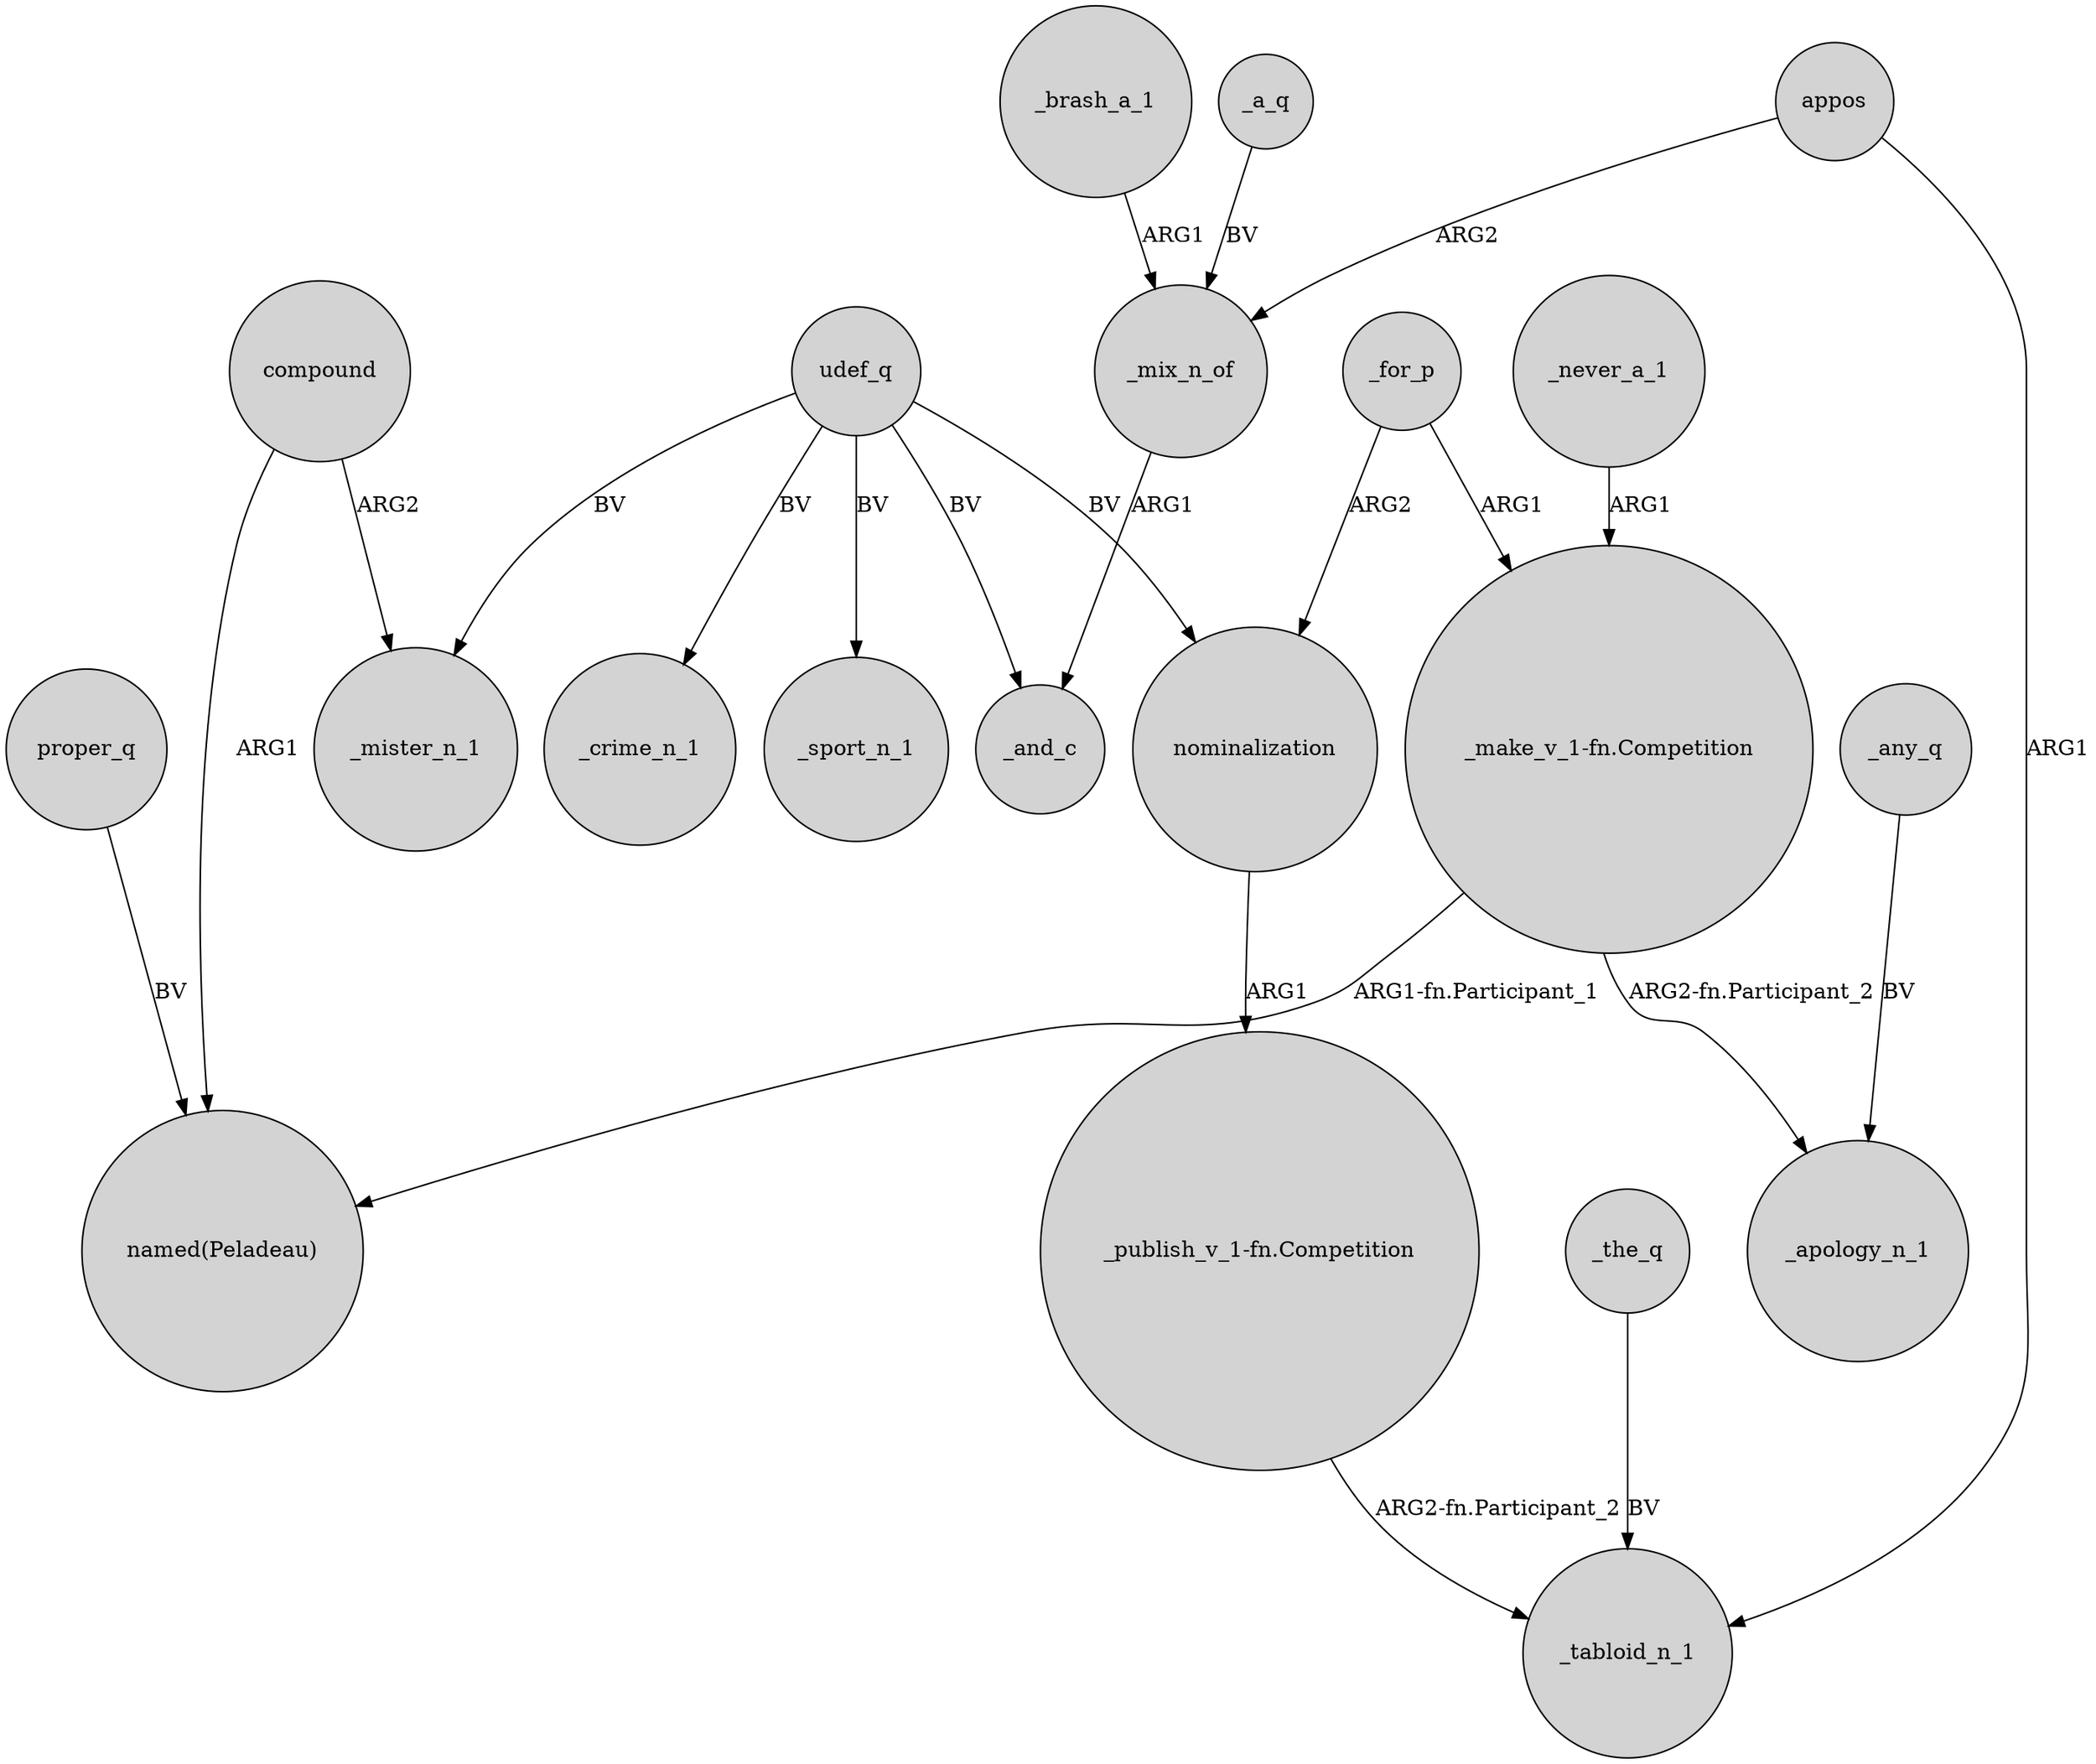 digraph {
	node [shape=circle style=filled]
	_a_q -> _mix_n_of [label=BV]
	compound -> _mister_n_1 [label=ARG2]
	_the_q -> _tabloid_n_1 [label=BV]
	udef_q -> nominalization [label=BV]
	udef_q -> _crime_n_1 [label=BV]
	udef_q -> _and_c [label=BV]
	_brash_a_1 -> _mix_n_of [label=ARG1]
	udef_q -> _mister_n_1 [label=BV]
	"_publish_v_1-fn.Competition" -> _tabloid_n_1 [label="ARG2-fn.Participant_2"]
	"_make_v_1-fn.Competition" -> "named(Peladeau)" [label="ARG1-fn.Participant_1"]
	_never_a_1 -> "_make_v_1-fn.Competition" [label=ARG1]
	_any_q -> _apology_n_1 [label=BV]
	appos -> _tabloid_n_1 [label=ARG1]
	_mix_n_of -> _and_c [label=ARG1]
	nominalization -> "_publish_v_1-fn.Competition" [label=ARG1]
	"_make_v_1-fn.Competition" -> _apology_n_1 [label="ARG2-fn.Participant_2"]
	_for_p -> nominalization [label=ARG2]
	compound -> "named(Peladeau)" [label=ARG1]
	proper_q -> "named(Peladeau)" [label=BV]
	udef_q -> _sport_n_1 [label=BV]
	_for_p -> "_make_v_1-fn.Competition" [label=ARG1]
	appos -> _mix_n_of [label=ARG2]
}
